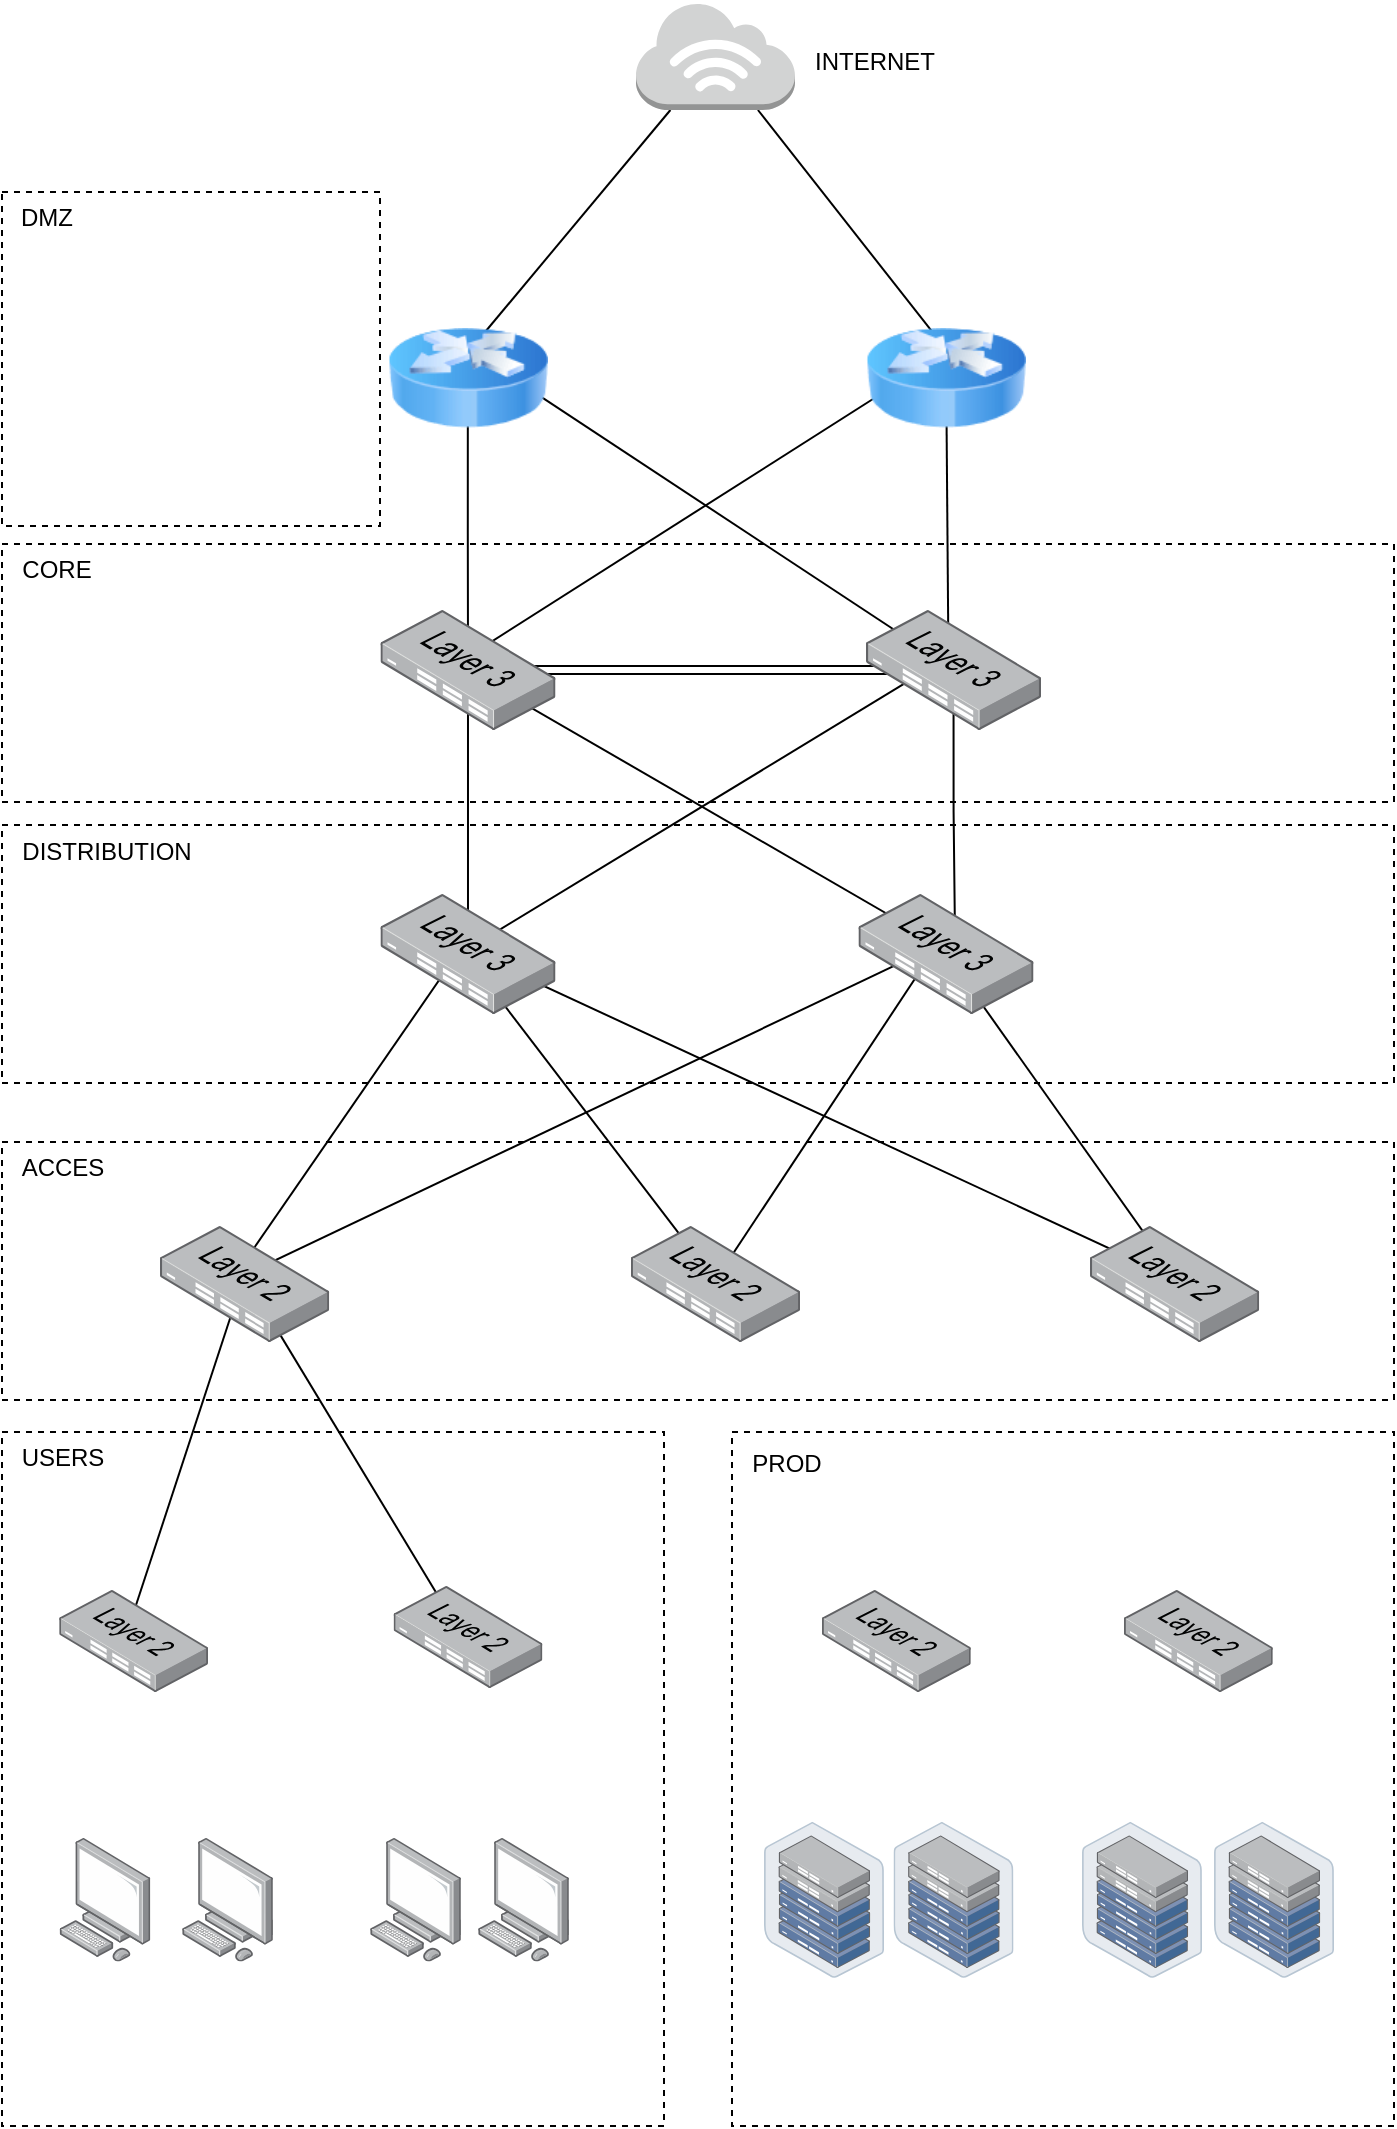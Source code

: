 <mxfile version="21.2.4" type="github">
  <diagram name="Page-1" id="XqlgBzMHJyIaJ3oK8l7b">
    <mxGraphModel dx="808" dy="441" grid="0" gridSize="10" guides="1" tooltips="1" connect="1" arrows="1" fold="1" page="1" pageScale="1" pageWidth="827" pageHeight="1169" math="0" shadow="0">
      <root>
        <mxCell id="0" />
        <mxCell id="1" parent="0" />
        <mxCell id="Up9sGDlBvwnV9ssLS-Lt-58" style="rounded=0;orthogonalLoop=1;jettySize=auto;html=1;endArrow=none;endFill=0;entryX=0.5;entryY=0.431;entryDx=0;entryDy=0;entryPerimeter=0;exitX=0.446;exitY=0.451;exitDx=0;exitDy=0;exitPerimeter=0;" edge="1" parent="1" source="Up9sGDlBvwnV9ssLS-Lt-45" target="Up9sGDlBvwnV9ssLS-Lt-8">
          <mxGeometry relative="1" as="geometry" />
        </mxCell>
        <mxCell id="Up9sGDlBvwnV9ssLS-Lt-35" style="rounded=0;orthogonalLoop=1;jettySize=auto;html=1;endArrow=none;endFill=0;entryX=0.477;entryY=0.45;entryDx=0;entryDy=0;entryPerimeter=0;exitX=0.5;exitY=0.431;exitDx=0;exitDy=0;exitPerimeter=0;" edge="1" parent="1" source="Up9sGDlBvwnV9ssLS-Lt-9" target="Up9sGDlBvwnV9ssLS-Lt-7">
          <mxGeometry relative="1" as="geometry" />
        </mxCell>
        <mxCell id="Up9sGDlBvwnV9ssLS-Lt-36" style="rounded=0;orthogonalLoop=1;jettySize=auto;html=1;endArrow=none;endFill=0;entryX=0.466;entryY=0.45;entryDx=0;entryDy=0;entryPerimeter=0;exitX=0.466;exitY=0.431;exitDx=0;exitDy=0;exitPerimeter=0;" edge="1" parent="1" source="Up9sGDlBvwnV9ssLS-Lt-9" target="Up9sGDlBvwnV9ssLS-Lt-5">
          <mxGeometry relative="1" as="geometry" />
        </mxCell>
        <mxCell id="Up9sGDlBvwnV9ssLS-Lt-34" style="rounded=0;orthogonalLoop=1;jettySize=auto;html=1;endArrow=none;endFill=0;exitX=0.467;exitY=0.414;exitDx=0;exitDy=0;exitPerimeter=0;entryX=0.466;entryY=0.467;entryDx=0;entryDy=0;entryPerimeter=0;" edge="1" parent="1" source="Up9sGDlBvwnV9ssLS-Lt-10" target="Up9sGDlBvwnV9ssLS-Lt-5">
          <mxGeometry relative="1" as="geometry" />
        </mxCell>
        <mxCell id="Up9sGDlBvwnV9ssLS-Lt-33" style="rounded=0;orthogonalLoop=1;jettySize=auto;html=1;endArrow=none;endFill=0;entryX=0.443;entryY=0.433;entryDx=0;entryDy=0;entryPerimeter=0;exitX=0.485;exitY=0.431;exitDx=0;exitDy=0;exitPerimeter=0;" edge="1" parent="1" source="Up9sGDlBvwnV9ssLS-Lt-8" target="Up9sGDlBvwnV9ssLS-Lt-7">
          <mxGeometry relative="1" as="geometry" />
        </mxCell>
        <mxCell id="Up9sGDlBvwnV9ssLS-Lt-30" style="rounded=0;orthogonalLoop=1;jettySize=auto;html=1;endArrow=none;endFill=0;exitX=0.425;exitY=0.466;exitDx=0;exitDy=0;exitPerimeter=0;entryX=0.454;entryY=0.467;entryDx=0;entryDy=0;entryPerimeter=0;" edge="1" parent="1" source="Up9sGDlBvwnV9ssLS-Lt-8" target="Up9sGDlBvwnV9ssLS-Lt-5">
          <mxGeometry relative="1" as="geometry" />
        </mxCell>
        <mxCell id="Up9sGDlBvwnV9ssLS-Lt-32" style="rounded=0;orthogonalLoop=1;jettySize=auto;html=1;entryX=0.454;entryY=0.417;entryDx=0;entryDy=0;entryPerimeter=0;endArrow=none;endFill=0;exitX=0.5;exitY=0.466;exitDx=0;exitDy=0;exitPerimeter=0;" edge="1" parent="1" source="Up9sGDlBvwnV9ssLS-Lt-10" target="Up9sGDlBvwnV9ssLS-Lt-7">
          <mxGeometry relative="1" as="geometry" />
        </mxCell>
        <mxCell id="Up9sGDlBvwnV9ssLS-Lt-26" style="rounded=0;orthogonalLoop=1;jettySize=auto;html=1;entryX=0.546;entryY=0.417;entryDx=0;entryDy=0;entryPerimeter=0;endArrow=none;endFill=0;exitX=0.423;exitY=0.433;exitDx=0;exitDy=0;exitPerimeter=0;" edge="1" parent="1" source="Up9sGDlBvwnV9ssLS-Lt-6" target="Up9sGDlBvwnV9ssLS-Lt-5">
          <mxGeometry relative="1" as="geometry" />
        </mxCell>
        <mxCell id="Up9sGDlBvwnV9ssLS-Lt-25" style="rounded=0;orthogonalLoop=1;jettySize=auto;html=1;entryX=0.489;entryY=0.5;entryDx=0;entryDy=0;entryPerimeter=0;endArrow=none;endFill=0;exitX=0.5;exitY=0.45;exitDx=0;exitDy=0;exitPerimeter=0;" edge="1" parent="1" source="Up9sGDlBvwnV9ssLS-Lt-7" target="Up9sGDlBvwnV9ssLS-Lt-4">
          <mxGeometry relative="1" as="geometry" />
        </mxCell>
        <mxCell id="Up9sGDlBvwnV9ssLS-Lt-28" style="edgeStyle=orthogonalEdgeStyle;rounded=0;orthogonalLoop=1;jettySize=auto;html=1;entryX=0.552;entryY=0.417;entryDx=0;entryDy=0;entryPerimeter=0;endArrow=none;endFill=0;exitX=0.5;exitY=0.417;exitDx=0;exitDy=0;exitPerimeter=0;" edge="1" parent="1" source="Up9sGDlBvwnV9ssLS-Lt-6" target="Up9sGDlBvwnV9ssLS-Lt-7">
          <mxGeometry relative="1" as="geometry" />
        </mxCell>
        <mxCell id="Up9sGDlBvwnV9ssLS-Lt-11" value="" style="rounded=0;whiteSpace=wrap;html=1;fillColor=none;dashed=1;" vertex="1" parent="1">
          <mxGeometry x="57" y="333" width="696" height="129" as="geometry" />
        </mxCell>
        <mxCell id="Up9sGDlBvwnV9ssLS-Lt-24" style="rounded=0;orthogonalLoop=1;jettySize=auto;html=1;entryX=0.525;entryY=0.325;entryDx=0;entryDy=0;endArrow=none;endFill=0;entryPerimeter=0;exitX=0.523;exitY=0.367;exitDx=0;exitDy=0;exitPerimeter=0;" edge="1" parent="1" source="Up9sGDlBvwnV9ssLS-Lt-4" target="Up9sGDlBvwnV9ssLS-Lt-3">
          <mxGeometry relative="1" as="geometry" />
        </mxCell>
        <mxCell id="Up9sGDlBvwnV9ssLS-Lt-23" style="rounded=0;orthogonalLoop=1;jettySize=auto;html=1;entryX=0.513;entryY=0.325;entryDx=0;entryDy=0;endArrow=none;endFill=0;entryPerimeter=0;exitX=0.423;exitY=0.417;exitDx=0;exitDy=0;exitPerimeter=0;" edge="1" parent="1" source="Up9sGDlBvwnV9ssLS-Lt-6" target="Up9sGDlBvwnV9ssLS-Lt-2">
          <mxGeometry relative="1" as="geometry" />
        </mxCell>
        <mxCell id="Up9sGDlBvwnV9ssLS-Lt-13" value="" style="rounded=0;whiteSpace=wrap;html=1;fillColor=none;dashed=1;" vertex="1" parent="1">
          <mxGeometry x="57" y="632" width="696" height="129" as="geometry" />
        </mxCell>
        <mxCell id="Up9sGDlBvwnV9ssLS-Lt-12" value="" style="rounded=0;whiteSpace=wrap;html=1;fillColor=none;dashed=1;" vertex="1" parent="1">
          <mxGeometry x="57" y="473.5" width="696" height="129" as="geometry" />
        </mxCell>
        <mxCell id="Up9sGDlBvwnV9ssLS-Lt-17" style="rounded=0;orthogonalLoop=1;jettySize=auto;html=1;endArrow=none;endFill=0;entryX=0.513;entryY=0.325;entryDx=0;entryDy=0;entryPerimeter=0;" edge="1" parent="1" source="Up9sGDlBvwnV9ssLS-Lt-1" target="Up9sGDlBvwnV9ssLS-Lt-2">
          <mxGeometry relative="1" as="geometry">
            <mxPoint x="316" y="204" as="targetPoint" />
          </mxGeometry>
        </mxCell>
        <mxCell id="Up9sGDlBvwnV9ssLS-Lt-18" style="rounded=0;orthogonalLoop=1;jettySize=auto;html=1;endArrow=none;endFill=0;entryX=0.513;entryY=0.337;entryDx=0;entryDy=0;entryPerimeter=0;" edge="1" parent="1" source="Up9sGDlBvwnV9ssLS-Lt-1" target="Up9sGDlBvwnV9ssLS-Lt-3">
          <mxGeometry relative="1" as="geometry" />
        </mxCell>
        <mxCell id="Up9sGDlBvwnV9ssLS-Lt-1" value="" style="outlineConnect=0;dashed=0;verticalLabelPosition=bottom;verticalAlign=top;align=center;html=1;shape=mxgraph.aws3.internet_3;fillColor=#D2D3D3;gradientColor=none;" vertex="1" parent="1">
          <mxGeometry x="374" y="62" width="79.5" height="54" as="geometry" />
        </mxCell>
        <mxCell id="Up9sGDlBvwnV9ssLS-Lt-20" style="edgeStyle=orthogonalEdgeStyle;rounded=0;orthogonalLoop=1;jettySize=auto;html=1;endArrow=none;endFill=0;exitX=0.499;exitY=0.325;exitDx=0;exitDy=0;exitPerimeter=0;entryX=0.5;entryY=0.367;entryDx=0;entryDy=0;entryPerimeter=0;" edge="1" parent="1" source="Up9sGDlBvwnV9ssLS-Lt-2" target="Up9sGDlBvwnV9ssLS-Lt-4">
          <mxGeometry relative="1" as="geometry" />
        </mxCell>
        <mxCell id="Up9sGDlBvwnV9ssLS-Lt-2" value="" style="image;html=1;image=img/lib/clip_art/networking/Router_Icon_128x128.png" vertex="1" parent="1">
          <mxGeometry x="250" y="210" width="80" height="80" as="geometry" />
        </mxCell>
        <mxCell id="Up9sGDlBvwnV9ssLS-Lt-21" style="rounded=0;orthogonalLoop=1;jettySize=auto;html=1;entryX=0.471;entryY=0.4;entryDx=0;entryDy=0;entryPerimeter=0;endArrow=none;endFill=0;exitX=0.5;exitY=0.337;exitDx=0;exitDy=0;exitPerimeter=0;" edge="1" parent="1" source="Up9sGDlBvwnV9ssLS-Lt-3" target="Up9sGDlBvwnV9ssLS-Lt-6">
          <mxGeometry relative="1" as="geometry" />
        </mxCell>
        <mxCell id="Up9sGDlBvwnV9ssLS-Lt-3" value="" style="image;html=1;image=img/lib/clip_art/networking/Router_Icon_128x128.png" vertex="1" parent="1">
          <mxGeometry x="489" y="210" width="80" height="80" as="geometry" />
        </mxCell>
        <mxCell id="Up9sGDlBvwnV9ssLS-Lt-22" style="rounded=0;orthogonalLoop=1;jettySize=auto;html=1;shape=link;exitX=0.432;exitY=0.5;exitDx=0;exitDy=0;exitPerimeter=0;entryX=0.48;entryY=0.5;entryDx=0;entryDy=0;entryPerimeter=0;" edge="1" parent="1" source="Up9sGDlBvwnV9ssLS-Lt-4" target="Up9sGDlBvwnV9ssLS-Lt-6">
          <mxGeometry relative="1" as="geometry" />
        </mxCell>
        <mxCell id="Up9sGDlBvwnV9ssLS-Lt-27" style="edgeStyle=orthogonalEdgeStyle;rounded=0;orthogonalLoop=1;jettySize=auto;html=1;endArrow=none;endFill=0;exitX=0.5;exitY=0.45;exitDx=0;exitDy=0;exitPerimeter=0;entryX=0.5;entryY=0.367;entryDx=0;entryDy=0;entryPerimeter=0;" edge="1" parent="1" source="Up9sGDlBvwnV9ssLS-Lt-4" target="Up9sGDlBvwnV9ssLS-Lt-5">
          <mxGeometry relative="1" as="geometry" />
        </mxCell>
        <mxCell id="Up9sGDlBvwnV9ssLS-Lt-4" value="" style="image;points=[];aspect=fixed;html=1;align=center;shadow=0;dashed=0;image=img/lib/allied_telesis/switch/Switch_24_port_L3.svg;" vertex="1" parent="1">
          <mxGeometry x="246.23" y="366" width="87.53" height="60" as="geometry" />
        </mxCell>
        <mxCell id="Up9sGDlBvwnV9ssLS-Lt-5" value="" style="image;points=[];aspect=fixed;html=1;align=center;shadow=0;dashed=0;image=img/lib/allied_telesis/switch/Switch_24_port_L3.svg;" vertex="1" parent="1">
          <mxGeometry x="246.23" y="508" width="87.53" height="60" as="geometry" />
        </mxCell>
        <mxCell id="Up9sGDlBvwnV9ssLS-Lt-6" value="" style="image;points=[];aspect=fixed;html=1;align=center;shadow=0;dashed=0;image=img/lib/allied_telesis/switch/Switch_24_port_L3.svg;" vertex="1" parent="1">
          <mxGeometry x="489" y="366" width="87.53" height="60" as="geometry" />
        </mxCell>
        <mxCell id="Up9sGDlBvwnV9ssLS-Lt-7" value="" style="image;points=[];aspect=fixed;html=1;align=center;shadow=0;dashed=0;image=img/lib/allied_telesis/switch/Switch_24_port_L3.svg;" vertex="1" parent="1">
          <mxGeometry x="485.23" y="508" width="87.53" height="60" as="geometry" />
        </mxCell>
        <mxCell id="Up9sGDlBvwnV9ssLS-Lt-57" style="rounded=0;orthogonalLoop=1;jettySize=auto;html=1;endArrow=none;endFill=0;exitX=0.5;exitY=0.414;exitDx=0;exitDy=0;exitPerimeter=0;entryX=0.457;entryY=0.412;entryDx=0;entryDy=0;entryPerimeter=0;" edge="1" parent="1" source="Up9sGDlBvwnV9ssLS-Lt-8" target="Up9sGDlBvwnV9ssLS-Lt-44">
          <mxGeometry relative="1" as="geometry" />
        </mxCell>
        <mxCell id="Up9sGDlBvwnV9ssLS-Lt-8" value="" style="image;points=[];aspect=fixed;html=1;align=center;shadow=0;dashed=0;image=img/lib/allied_telesis/switch/Switch_24_port_L2.svg;" vertex="1" parent="1">
          <mxGeometry x="136" y="674" width="84.61" height="58" as="geometry" />
        </mxCell>
        <mxCell id="Up9sGDlBvwnV9ssLS-Lt-9" value="" style="image;points=[];aspect=fixed;html=1;align=center;shadow=0;dashed=0;image=img/lib/allied_telesis/switch/Switch_24_port_L2.svg;" vertex="1" parent="1">
          <mxGeometry x="601" y="674" width="84.61" height="58" as="geometry" />
        </mxCell>
        <mxCell id="Up9sGDlBvwnV9ssLS-Lt-10" value="" style="image;points=[];aspect=fixed;html=1;align=center;shadow=0;dashed=0;image=img/lib/allied_telesis/switch/Switch_24_port_L2.svg;" vertex="1" parent="1">
          <mxGeometry x="371.45" y="674" width="84.61" height="58" as="geometry" />
        </mxCell>
        <mxCell id="Up9sGDlBvwnV9ssLS-Lt-14" value="CORE" style="text;html=1;align=center;verticalAlign=middle;resizable=0;points=[];autosize=1;strokeColor=none;fillColor=none;" vertex="1" parent="1">
          <mxGeometry x="57" y="333" width="53" height="26" as="geometry" />
        </mxCell>
        <mxCell id="Up9sGDlBvwnV9ssLS-Lt-15" value="DISTRIBUTION" style="text;html=1;align=center;verticalAlign=middle;resizable=0;points=[];autosize=1;strokeColor=none;fillColor=none;" vertex="1" parent="1">
          <mxGeometry x="57" y="473.5" width="103" height="26" as="geometry" />
        </mxCell>
        <mxCell id="Up9sGDlBvwnV9ssLS-Lt-16" value="ACCES" style="text;html=1;align=center;verticalAlign=middle;resizable=0;points=[];autosize=1;strokeColor=none;fillColor=none;" vertex="1" parent="1">
          <mxGeometry x="57" y="632" width="59" height="26" as="geometry" />
        </mxCell>
        <mxCell id="Up9sGDlBvwnV9ssLS-Lt-29" value="INTERNET" style="text;html=1;align=center;verticalAlign=middle;resizable=0;points=[];autosize=1;strokeColor=none;fillColor=none;" vertex="1" parent="1">
          <mxGeometry x="453.5" y="79" width="78" height="26" as="geometry" />
        </mxCell>
        <mxCell id="Up9sGDlBvwnV9ssLS-Lt-37" value="" style="rounded=0;whiteSpace=wrap;html=1;fillColor=none;dashed=1;" vertex="1" parent="1">
          <mxGeometry x="57" y="777" width="331" height="347" as="geometry" />
        </mxCell>
        <mxCell id="Up9sGDlBvwnV9ssLS-Lt-38" value="" style="rounded=0;whiteSpace=wrap;html=1;fillColor=none;dashed=1;" vertex="1" parent="1">
          <mxGeometry x="422" y="777" width="331" height="347" as="geometry" />
        </mxCell>
        <mxCell id="Up9sGDlBvwnV9ssLS-Lt-39" value="USERS" style="text;html=1;align=center;verticalAlign=middle;resizable=0;points=[];autosize=1;strokeColor=none;fillColor=none;" vertex="1" parent="1">
          <mxGeometry x="57" y="777" width="59" height="26" as="geometry" />
        </mxCell>
        <mxCell id="Up9sGDlBvwnV9ssLS-Lt-41" value="PROD" style="text;html=1;align=center;verticalAlign=middle;resizable=0;points=[];autosize=1;strokeColor=none;fillColor=none;" vertex="1" parent="1">
          <mxGeometry x="422" y="780" width="53" height="26" as="geometry" />
        </mxCell>
        <mxCell id="Up9sGDlBvwnV9ssLS-Lt-42" value="" style="rounded=0;whiteSpace=wrap;html=1;fillColor=none;dashed=1;" vertex="1" parent="1">
          <mxGeometry x="57" y="157" width="189" height="167" as="geometry" />
        </mxCell>
        <mxCell id="Up9sGDlBvwnV9ssLS-Lt-43" value="DMZ" style="text;html=1;align=center;verticalAlign=middle;resizable=0;points=[];autosize=1;strokeColor=none;fillColor=none;" vertex="1" parent="1">
          <mxGeometry x="57" y="157" width="44" height="26" as="geometry" />
        </mxCell>
        <mxCell id="Up9sGDlBvwnV9ssLS-Lt-44" value="" style="image;points=[];aspect=fixed;html=1;align=center;shadow=0;dashed=0;image=img/lib/allied_telesis/switch/Switch_24_port_L2.svg;" vertex="1" parent="1">
          <mxGeometry x="85.6" y="856" width="74.4" height="51" as="geometry" />
        </mxCell>
        <mxCell id="Up9sGDlBvwnV9ssLS-Lt-45" value="" style="image;points=[];aspect=fixed;html=1;align=center;shadow=0;dashed=0;image=img/lib/allied_telesis/switch/Switch_24_port_L2.svg;" vertex="1" parent="1">
          <mxGeometry x="252.8" y="854" width="74.4" height="51" as="geometry" />
        </mxCell>
        <mxCell id="Up9sGDlBvwnV9ssLS-Lt-46" value="" style="image;points=[];aspect=fixed;html=1;align=center;shadow=0;dashed=0;image=img/lib/allied_telesis/switch/Switch_24_port_L2.svg;" vertex="1" parent="1">
          <mxGeometry x="467" y="856" width="74.4" height="51" as="geometry" />
        </mxCell>
        <mxCell id="Up9sGDlBvwnV9ssLS-Lt-47" value="" style="image;points=[];aspect=fixed;html=1;align=center;shadow=0;dashed=0;image=img/lib/allied_telesis/switch/Switch_24_port_L2.svg;" vertex="1" parent="1">
          <mxGeometry x="618" y="856" width="74.4" height="51" as="geometry" />
        </mxCell>
        <mxCell id="Up9sGDlBvwnV9ssLS-Lt-49" value="" style="image;points=[];aspect=fixed;html=1;align=center;shadow=0;dashed=0;image=img/lib/allied_telesis/computer_and_terminals/Personal_Computer.svg;" vertex="1" parent="1">
          <mxGeometry x="85.7" y="980" width="45.6" height="61.8" as="geometry" />
        </mxCell>
        <mxCell id="Up9sGDlBvwnV9ssLS-Lt-50" value="" style="image;points=[];aspect=fixed;html=1;align=center;shadow=0;dashed=0;image=img/lib/allied_telesis/computer_and_terminals/Personal_Computer.svg;" vertex="1" parent="1">
          <mxGeometry x="147" y="980" width="45.6" height="61.8" as="geometry" />
        </mxCell>
        <mxCell id="Up9sGDlBvwnV9ssLS-Lt-51" value="" style="image;points=[];aspect=fixed;html=1;align=center;shadow=0;dashed=0;image=img/lib/allied_telesis/computer_and_terminals/Personal_Computer.svg;" vertex="1" parent="1">
          <mxGeometry x="241" y="980" width="45.6" height="61.8" as="geometry" />
        </mxCell>
        <mxCell id="Up9sGDlBvwnV9ssLS-Lt-52" value="" style="image;points=[];aspect=fixed;html=1;align=center;shadow=0;dashed=0;image=img/lib/allied_telesis/computer_and_terminals/Personal_Computer.svg;" vertex="1" parent="1">
          <mxGeometry x="295" y="980" width="45.6" height="61.8" as="geometry" />
        </mxCell>
        <mxCell id="Up9sGDlBvwnV9ssLS-Lt-53" value="" style="image;points=[];aspect=fixed;html=1;align=center;shadow=0;dashed=0;image=img/lib/allied_telesis/storage/Datacenter_Server_Half_Rack_ToR.svg;" vertex="1" parent="1">
          <mxGeometry x="438" y="971.9" width="60.03" height="78" as="geometry" />
        </mxCell>
        <mxCell id="Up9sGDlBvwnV9ssLS-Lt-54" value="" style="image;points=[];aspect=fixed;html=1;align=center;shadow=0;dashed=0;image=img/lib/allied_telesis/storage/Datacenter_Server_Half_Rack_ToR.svg;" vertex="1" parent="1">
          <mxGeometry x="502.75" y="971.9" width="60.03" height="78" as="geometry" />
        </mxCell>
        <mxCell id="Up9sGDlBvwnV9ssLS-Lt-55" value="" style="image;points=[];aspect=fixed;html=1;align=center;shadow=0;dashed=0;image=img/lib/allied_telesis/storage/Datacenter_Server_Half_Rack_ToR.svg;" vertex="1" parent="1">
          <mxGeometry x="597" y="971.9" width="60.03" height="78" as="geometry" />
        </mxCell>
        <mxCell id="Up9sGDlBvwnV9ssLS-Lt-56" value="" style="image;points=[];aspect=fixed;html=1;align=center;shadow=0;dashed=0;image=img/lib/allied_telesis/storage/Datacenter_Server_Half_Rack_ToR.svg;" vertex="1" parent="1">
          <mxGeometry x="663" y="971.9" width="60.03" height="78" as="geometry" />
        </mxCell>
      </root>
    </mxGraphModel>
  </diagram>
</mxfile>
